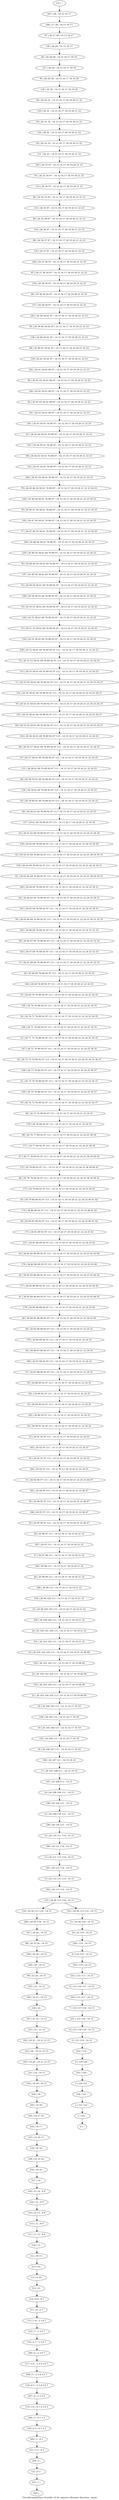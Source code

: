 digraph G {
graph [label="Tree-decomposition of width 10 for register allocator (function _main)"]
0[label="0 | : "];
1[label="1 | 122 : "];
2[label="2 | 121 122 : "];
3[label="3 | 120 121 : "];
4[label="4 | 119 120 : "];
5[label="5 | 115 119 : 14 15 "];
6[label="6 | 115 118 119 : 14 15 "];
7[label="7 | 115 117 118 : 14 15 "];
8[label="8 | 115 116 117 : 14 15 "];
9[label="9 | 114 115 : 14 15 "];
10[label="10 | 24 114 : 14 15 "];
11[label="11 | 24 26 114 : 14 15 "];
12[label="12 | 26 112 113 114 : 14 15 "];
13[label="13 | 26 111 112 114 : 14 15 "];
14[label="14 | 26 110 111 114 : 14 15 "];
15[label="15 | 26 109 110 111 : 14 15 "];
16[label="16 | 26 108 109 111 : 14 15 "];
17[label="17 | 26 107 108 111 : 14 15 18 19 "];
18[label="18 | 26 106 107 111 : 14 15 16 17 18 19 "];
19[label="19 | 26 105 106 111 : 14 15 16 17 18 19 "];
20[label="20 | 26 104 105 111 : 14 15 16 17 18 19 "];
21[label="21 | 26 103 104 105 111 : 14 15 16 17 18 19 48 49 "];
22[label="22 | 26 102 103 105 111 : 14 15 16 17 18 19 48 49 "];
23[label="23 | 26 101 102 105 111 : 14 15 16 17 18 19 21 22 48 49 "];
24[label="24 | 26 100 101 105 111 : 14 15 16 17 18 19 21 22 "];
25[label="25 | 26 99 100 105 111 : 14 15 16 17 18 19 21 22 "];
26[label="26 | 26 98 99 111 : 14 15 16 17 18 19 20 21 22 "];
27[label="27 | 26 97 98 111 : 14 15 16 17 18 19 20 21 22 "];
28[label="28 | 26 96 97 111 : 14 15 16 17 18 19 20 21 22 "];
29[label="29 | 26 95 96 97 111 : 14 15 16 17 18 19 20 21 22 46 47 "];
30[label="30 | 26 94 95 97 111 : 14 15 16 17 18 19 20 21 22 46 47 "];
31[label="31 | 26 93 94 97 111 : 14 15 16 17 18 19 20 21 22 24 25 46 47 "];
32[label="32 | 26 92 93 97 111 : 14 15 16 17 18 19 20 21 22 24 25 "];
33[label="33 | 26 91 92 97 111 : 14 15 16 17 18 19 20 21 22 24 25 "];
34[label="34 | 26 90 91 92 97 111 : 14 15 16 17 18 19 20 21 22 24 25 "];
35[label="35 | 26 89 90 92 97 111 : 14 15 16 17 18 19 20 21 22 24 25 "];
36[label="36 | 26 88 89 92 97 111 : 14 15 16 17 18 19 20 21 22 24 25 "];
37[label="37 | 26 87 88 89 92 97 111 : 14 15 16 17 18 19 20 21 22 24 25 "];
38[label="38 | 26 86 87 89 92 97 111 : 14 15 16 17 18 19 20 21 22 24 25 "];
39[label="39 | 26 85 86 89 92 97 111 : 14 15 16 17 18 19 20 21 22 24 25 "];
40[label="40 | 26 84 85 86 89 92 97 111 : 14 15 16 17 18 19 20 21 22 24 25 45 "];
41[label="41 | 26 83 84 86 89 92 97 111 : 14 15 16 17 18 19 20 21 22 24 25 43 44 45 "];
42[label="42 | 26 82 83 86 89 92 97 111 : 14 15 16 17 18 19 20 21 22 24 25 43 44 45 "];
43[label="43 | 26 81 82 86 89 92 97 111 : 14 15 16 17 18 19 20 21 22 24 25 42 43 44 "];
44[label="44 | 26 80 81 89 92 97 111 : 14 15 16 17 18 19 20 21 22 24 25 40 41 42 "];
45[label="45 | 26 79 80 89 92 97 111 : 14 15 16 17 18 19 20 21 22 24 25 40 41 42 "];
46[label="46 | 26 78 79 89 92 97 111 : 14 15 16 17 18 19 20 21 22 24 25 38 39 40 41 "];
47[label="47 | 26 77 78 89 92 97 111 : 14 15 16 17 18 19 20 21 22 24 25 38 39 40 41 "];
48[label="48 | 26 76 77 89 92 97 111 : 14 15 16 17 18 19 20 21 22 24 25 38 39 "];
49[label="49 | 26 75 76 89 92 97 111 : 14 15 16 17 18 19 20 21 22 24 25 "];
50[label="50 | 26 74 75 76 89 92 97 111 : 14 15 16 17 18 19 20 21 22 24 25 36 37 "];
51[label="51 | 26 73 74 76 89 92 97 111 : 14 15 16 17 18 19 20 21 22 24 25 36 37 "];
52[label="52 | 26 72 73 76 89 92 97 111 : 14 15 16 17 18 19 20 21 22 24 25 34 35 36 37 "];
53[label="53 | 26 71 72 76 89 92 97 111 : 14 15 16 17 18 19 20 21 22 24 25 34 35 "];
54[label="54 | 26 70 71 76 89 92 97 111 : 14 15 16 17 18 19 20 21 22 24 25 34 35 "];
55[label="55 | 26 69 70 76 89 92 97 111 : 14 15 16 17 18 19 20 21 22 24 25 34 35 "];
56[label="56 | 26 68 69 76 89 92 97 111 : 14 15 16 17 18 19 20 21 22 24 25 "];
57[label="57 | 26 67 68 69 76 89 92 97 111 : 14 15 16 17 18 19 20 21 22 24 25 32 33 "];
58[label="58 | 26 66 67 69 76 89 92 97 111 : 14 15 16 17 18 19 20 21 22 24 25 32 33 "];
59[label="59 | 26 65 66 69 76 89 92 97 111 : 14 15 16 17 18 19 20 21 22 24 25 30 31 32 33 "];
60[label="60 | 26 64 65 69 76 89 92 97 111 : 14 15 16 17 18 19 20 21 22 24 25 30 31 "];
61[label="61 | 26 63 64 69 76 89 92 97 111 : 14 15 16 17 18 19 20 21 22 24 25 28 29 30 31 "];
62[label="62 | 26 62 63 69 76 89 92 97 111 : 14 15 16 17 18 19 20 21 22 24 25 28 29 30 31 "];
63[label="63 | 26 61 62 69 76 89 92 97 111 : 14 15 16 17 18 19 20 21 22 24 25 28 29 "];
64[label="64 | 26 60 61 69 76 89 92 97 111 : 14 15 16 17 18 19 20 21 22 24 25 "];
65[label="65 | 26 59 60 61 69 76 89 92 97 111 : 14 15 16 17 18 19 20 21 22 24 25 "];
66[label="66 | 26 58 59 61 69 76 89 92 97 111 : 14 15 16 17 18 19 20 21 22 24 25 "];
67[label="67 | 26 57 58 61 69 76 89 92 97 111 : 14 15 16 17 18 19 20 21 22 24 25 "];
68[label="68 | 26 56 57 58 61 69 76 89 92 97 111 : 14 15 16 17 18 19 20 21 22 24 25 "];
69[label="69 | 26 55 56 58 61 69 76 89 92 97 111 : 14 15 16 17 18 19 20 21 22 24 25 26 27 "];
70[label="70 | 26 54 55 58 61 69 76 89 92 97 111 : 14 15 16 17 18 19 20 21 22 24 25 26 27 "];
71[label="71 | 26 53 54 58 61 69 76 89 92 97 111 : 14 15 16 17 18 19 20 21 22 24 25 26 27 "];
72[label="72 | 26 52 53 58 61 69 76 89 92 97 111 : 14 15 16 17 18 19 20 21 22 24 25 "];
73[label="73 | 26 51 52 58 61 69 76 89 92 97 : 14 15 16 17 18 19 20 21 22 24 25 "];
74[label="74 | 26 50 51 58 61 69 76 89 92 97 : 14 15 16 17 18 19 20 21 22 24 25 "];
75[label="75 | 26 49 50 58 61 69 76 89 92 97 : 14 15 16 17 18 19 20 21 22 24 25 "];
76[label="76 | 26 48 49 50 58 61 69 76 89 97 : 14 15 16 17 18 19 20 21 22 24 25 "];
77[label="77 | 26 47 48 50 58 61 76 89 97 : 14 15 16 17 18 19 20 21 22 23 24 25 "];
78[label="78 | 26 46 47 50 58 61 76 89 97 : 14 15 16 17 18 19 20 21 22 23 24 25 "];
79[label="79 | 26 45 46 50 58 61 76 89 97 : 14 15 16 17 18 19 20 21 22 23 24 25 "];
80[label="80 | 26 44 45 50 61 76 89 97 : 14 15 16 17 18 19 20 21 22 23 "];
81[label="81 | 26 43 44 50 61 76 89 97 : 14 15 16 17 18 19 20 21 22 23 "];
82[label="82 | 26 42 43 50 61 89 97 : 14 15 16 17 18 19 20 21 22 23 "];
83[label="83 | 26 41 42 50 61 89 97 : 14 15 16 17 18 19 20 21 22 23 "];
84[label="84 | 26 40 41 50 61 97 : 14 15 16 17 18 19 20 21 22 23 "];
85[label="85 | 26 39 40 50 61 97 : 14 15 16 17 18 19 20 21 22 23 "];
86[label="86 | 26 38 39 50 97 : 14 15 16 17 18 19 20 21 22 23 "];
87[label="87 | 26 37 38 50 97 : 14 15 16 17 18 19 20 21 22 23 "];
88[label="88 | 26 36 37 97 : 14 15 16 17 18 19 20 21 22 23 "];
89[label="89 | 26 35 36 97 : 14 15 16 17 18 19 20 21 22 23 "];
90[label="90 | 26 34 35 97 : 14 15 16 17 18 19 20 21 22 23 "];
91[label="91 | 26 33 34 97 : 14 15 16 17 18 19 20 21 22 "];
92[label="92 | 26 32 33 : 14 15 16 17 18 19 20 21 22 "];
93[label="93 | 26 31 32 : 14 15 16 17 18 19 20 21 22 "];
94[label="94 | 26 30 31 : 14 15 16 17 18 19 20 21 22 "];
95[label="95 | 26 29 30 : 14 15 16 17 18 19 20 "];
96[label="96 | 26 28 29 : 14 15 16 17 18 19 "];
97[label="97 | 26 27 28 : 14 15 16 17 "];
98[label="98 | 24 25 26 : 14 15 "];
99[label="99 | 23 24 : 14 15 "];
100[label="100 | 22 23 : 14 15 "];
101[label="101 | 21 22 : 12 13 "];
102[label="102 | 20 21 : 10 11 12 13 "];
103[label="103 | 19 20 : 10 11 12 13 "];
104[label="104 | 18 19 : 10 11 "];
105[label="105 | 14 18 : "];
106[label="106 | 14 17 18 : "];
107[label="107 | 14 16 17 : "];
108[label="108 | 14 15 16 : "];
109[label="109 | 13 14 : 8 9 "];
110[label="110 | 12 13 : 8 9 "];
111[label="111 | 11 12 : 8 9 "];
112[label="112 | 10 11 : "];
113[label="113 | 9 10 : "];
114[label="114 | 8 9 : 6 7 "];
115[label="115 | 7 8 : 2 3 6 7 "];
116[label="116 | 6 7 : 2 3 6 7 "];
117[label="117 | 5 6 : 2 3 4 5 6 7 "];
118[label="118 | 4 5 : 2 3 4 5 6 7 "];
119[label="119 | 3 4 : 0 1 2 3 4 5 "];
120[label="120 | 2 3 : 0 1 2 3 "];
121[label="121 | 1 2 : 0 1 "];
122[label="122 | 0 1 : "];
123[label="123 | 24 26 113 114 : 14 15 "];
124[label="124 | 24 26 113 114 : 14 15 "];
125[label="125 | : "];
126[label="126 | 26 28 : 14 15 16 17 "];
127[label="127 | 26 29 : 14 15 16 17 18 19 "];
128[label="128 | 26 30 : 14 15 16 17 18 19 20 "];
129[label="129 | 26 31 : 14 15 16 17 18 19 20 21 22 "];
130[label="130 | 26 32 : 14 15 16 17 18 19 20 21 22 "];
131[label="131 | 26 33 : 14 15 16 17 18 19 20 21 22 "];
132[label="132 | 26 34 97 : 14 15 16 17 18 19 20 21 22 "];
133[label="133 | 26 35 97 : 14 15 16 17 18 19 20 21 22 23 "];
134[label="134 | 26 36 97 : 14 15 16 17 18 19 20 21 22 23 "];
135[label="135 | 26 37 97 : 14 15 16 17 18 19 20 21 22 23 "];
136[label="136 | 26 38 50 97 : 14 15 16 17 18 19 20 21 22 23 "];
137[label="137 | 26 39 50 97 : 14 15 16 17 18 19 20 21 22 23 "];
138[label="138 | 26 40 50 61 97 : 14 15 16 17 18 19 20 21 22 23 "];
139[label="139 | 26 41 50 61 97 : 14 15 16 17 18 19 20 21 22 23 "];
140[label="140 | 26 42 50 61 89 97 : 14 15 16 17 18 19 20 21 22 23 "];
141[label="141 | 26 43 50 61 89 97 : 14 15 16 17 18 19 20 21 22 23 "];
142[label="142 | 26 44 50 61 76 89 97 : 14 15 16 17 18 19 20 21 22 23 "];
143[label="143 | 26 45 50 61 76 89 97 : 14 15 16 17 18 19 20 21 22 23 "];
144[label="144 | 26 46 50 58 61 76 89 97 : 14 15 16 17 18 19 20 21 22 23 24 25 "];
145[label="145 | 26 47 50 58 61 76 89 97 : 14 15 16 17 18 19 20 21 22 23 24 25 "];
146[label="146 | 26 48 50 58 61 76 89 97 : 14 15 16 17 18 19 20 21 22 24 25 "];
147[label="147 | 26 49 50 58 61 69 76 89 97 : 14 15 16 17 18 19 20 21 22 24 25 "];
148[label="148 | 26 50 58 61 69 76 89 92 97 : 14 15 16 17 18 19 20 21 22 24 25 "];
149[label="149 | 26 51 58 61 69 76 89 92 97 : 14 15 16 17 18 19 20 21 22 24 25 "];
150[label="150 | 26 52 58 61 69 76 89 92 97 : 14 15 16 17 18 19 20 21 22 24 25 "];
151[label="151 | 26 53 58 61 69 76 89 92 97 111 : 14 15 16 17 18 19 20 21 22 24 25 "];
152[label="152 | 26 54 58 61 69 76 89 92 97 111 : 14 15 16 17 18 19 20 21 22 24 25 26 27 "];
153[label="153 | 26 55 58 61 69 76 89 92 97 111 : 14 15 16 17 18 19 20 21 22 24 25 26 27 "];
154[label="154 | 26 56 58 61 69 76 89 92 97 111 : 14 15 16 17 18 19 20 21 22 24 25 "];
155[label="155 | 26 58 61 69 76 89 92 97 111 : 14 15 16 17 18 19 20 21 22 24 25 "];
156[label="156 | 26 59 61 69 76 89 92 97 111 : 14 15 16 17 18 19 20 21 22 24 25 "];
157[label="157 | 26 61 69 76 89 92 97 111 : 14 15 16 17 18 19 20 21 22 24 25 "];
158[label="158 | 26 62 69 76 89 92 97 111 : 14 15 16 17 18 19 20 21 22 24 25 28 29 "];
159[label="159 | 26 63 69 76 89 92 97 111 : 14 15 16 17 18 19 20 21 22 24 25 28 29 30 31 "];
160[label="160 | 26 64 69 76 89 92 97 111 : 14 15 16 17 18 19 20 21 22 24 25 30 31 "];
161[label="161 | 26 65 69 76 89 92 97 111 : 14 15 16 17 18 19 20 21 22 24 25 30 31 "];
162[label="162 | 26 66 69 76 89 92 97 111 : 14 15 16 17 18 19 20 21 22 24 25 32 33 "];
163[label="163 | 26 67 69 76 89 92 97 111 : 14 15 16 17 18 19 20 21 22 24 25 32 33 "];
164[label="164 | 26 69 76 89 92 97 111 : 14 15 16 17 18 19 20 21 22 24 25 "];
165[label="165 | 26 70 76 89 92 97 111 : 14 15 16 17 18 19 20 21 22 24 25 34 35 "];
166[label="166 | 26 71 76 89 92 97 111 : 14 15 16 17 18 19 20 21 22 24 25 34 35 "];
167[label="167 | 26 72 76 89 92 97 111 : 14 15 16 17 18 19 20 21 22 24 25 34 35 "];
168[label="168 | 26 73 76 89 92 97 111 : 14 15 16 17 18 19 20 21 22 24 25 36 37 "];
169[label="169 | 26 74 76 89 92 97 111 : 14 15 16 17 18 19 20 21 22 24 25 36 37 "];
170[label="170 | 26 76 89 92 97 111 : 14 15 16 17 18 19 20 21 22 24 25 "];
171[label="171 | 26 77 89 92 97 111 : 14 15 16 17 18 19 20 21 22 24 25 38 39 "];
172[label="172 | 26 78 89 92 97 111 : 14 15 16 17 18 19 20 21 22 24 25 38 39 40 41 "];
173[label="173 | 26 79 89 92 97 111 : 14 15 16 17 18 19 20 21 22 24 25 40 41 "];
174[label="174 | 26 80 89 92 97 111 : 14 15 16 17 18 19 20 21 22 24 25 40 41 42 "];
175[label="175 | 26 81 89 92 97 111 : 14 15 16 17 18 19 20 21 22 24 25 42 "];
176[label="176 | 26 82 86 89 92 97 111 : 14 15 16 17 18 19 20 21 22 24 25 43 44 "];
177[label="177 | 26 83 86 89 92 97 111 : 14 15 16 17 18 19 20 21 22 24 25 43 44 45 "];
178[label="178 | 26 84 86 89 92 97 111 : 14 15 16 17 18 19 20 21 22 24 25 45 "];
179[label="179 | 26 86 89 92 97 111 : 14 15 16 17 18 19 20 21 22 24 25 "];
180[label="180 | 26 87 89 92 97 111 : 14 15 16 17 18 19 20 21 22 24 25 "];
181[label="181 | 26 89 92 97 111 : 14 15 16 17 18 19 20 21 22 24 25 "];
182[label="182 | 26 90 92 97 111 : 14 15 16 17 18 19 20 21 22 24 25 "];
183[label="183 | 26 92 97 111 : 14 15 16 17 18 19 20 21 22 24 25 "];
184[label="184 | 26 93 97 111 : 14 15 16 17 18 19 20 21 22 24 25 "];
185[label="185 | 26 94 97 111 : 14 15 16 17 18 19 20 21 22 46 47 "];
186[label="186 | 26 95 97 111 : 14 15 16 17 18 19 20 21 22 46 47 "];
187[label="187 | 26 97 111 : 14 15 16 17 18 19 20 21 22 "];
188[label="188 | 26 98 111 : 14 15 16 17 18 19 20 21 22 "];
189[label="189 | 26 99 111 : 14 15 16 17 18 19 21 22 "];
190[label="190 | 26 100 105 111 : 14 15 16 17 18 19 21 22 "];
191[label="191 | 26 101 105 111 : 14 15 16 17 18 19 21 22 "];
192[label="192 | 26 102 105 111 : 14 15 16 17 18 19 48 49 "];
193[label="193 | 26 103 105 111 : 14 15 16 17 18 19 48 49 "];
194[label="194 | 26 105 111 : 14 15 16 17 18 19 "];
195[label="195 | 26 106 111 : 14 15 16 17 18 19 "];
196[label="196 | 26 107 111 : 14 15 18 19 "];
197[label="197 | 26 108 111 : 14 15 "];
198[label="198 | 26 109 111 : 14 15 "];
199[label="199 | 26 110 111 : 14 15 "];
200[label="200 | 26 111 114 : 14 15 "];
201[label="201 | 26 112 114 : 14 15 "];
202[label="202 | 26 113 114 : 14 15 "];
203[label="203 | : "];
204[label="204 | 1 : "];
205[label="205 | 2 : 0 1 "];
206[label="206 | 3 : 0 1 2 3 "];
207[label="207 | 4 : 2 3 4 5 "];
208[label="208 | 5 : 2 3 4 5 6 7 "];
209[label="209 | 6 : 2 3 6 7 "];
210[label="210 | 7 : 2 3 6 7 "];
211[label="211 | 8 : 6 7 "];
212[label="212 | 9 : "];
213[label="213 | 10 : "];
214[label="214 | 11 : "];
215[label="215 | 12 : 8 9 "];
216[label="216 | 13 : 8 9 "];
217[label="217 | 14 : "];
218[label="218 | 14 16 : "];
219[label="219 | 14 17 : "];
220[label="220 | 18 : "];
221[label="221 | 19 : 10 11 "];
222[label="222 | 20 : 10 11 12 13 "];
223[label="223 | 21 : 12 13 "];
224[label="224 | 22 : "];
225[label="225 | 23 : 14 15 "];
226[label="226 | 24 : 14 15 "];
227[label="227 | 24 26 : 14 15 "];
228[label="228 | 114 : 14 15 "];
229[label="229 | 115 : 14 15 "];
230[label="230 | 115 117 : 14 15 "];
231[label="231 | 115 118 : 14 15 "];
232[label="232 | 119 : "];
233[label="233 | 120 : "];
234[label="234 | 121 : "];
235[label="235 | 115 117 : 14 15 "];
236[label="236 | 26 99 105 111 : 14 15 16 17 18 19 21 22 "];
237[label="237 | 26 81 86 89 92 97 111 : 14 15 16 17 18 19 20 21 22 24 25 42 "];
238[label="238 | 26 52 58 61 69 76 89 92 97 111 : 14 15 16 17 18 19 20 21 22 24 25 "];
239[label="239 | 26 48 50 58 61 69 76 89 97 : 14 15 16 17 18 19 20 21 22 24 25 "];
240[label="240 | 26 45 50 58 61 76 89 97 : 14 15 16 17 18 19 20 21 22 23 "];
241[label="241 | 26 43 50 61 76 89 97 : 14 15 16 17 18 19 20 21 22 23 "];
242[label="242 | 26 41 50 61 89 97 : 14 15 16 17 18 19 20 21 22 23 "];
243[label="243 | 26 39 50 61 97 : 14 15 16 17 18 19 20 21 22 23 "];
244[label="244 | 26 37 50 97 : 14 15 16 17 18 19 20 21 22 23 "];
245[label="245 | 26 33 97 : 14 15 16 17 18 19 20 21 22 "];
246[label="246 | 27 28 : 14 15 16 17 "];
247[label="247 | 28 : 14 15 16 17 "];
248[label="248 | 24 26 114 : 14 15 "];
249[label="249 | 24 26 : 14 15 "];
250[label="250 | 14 16 : "];
251[label="251 | 1 : "];
252[label="252 | 24 26 113 114 : 14 15 "];
105->106 ;
204->122 ;
121->204 ;
205->121 ;
120->205 ;
206->120 ;
119->206 ;
207->119 ;
118->207 ;
208->118 ;
117->208 ;
209->117 ;
116->209 ;
210->116 ;
115->210 ;
211->115 ;
114->211 ;
212->114 ;
113->212 ;
213->113 ;
112->213 ;
214->112 ;
111->214 ;
215->111 ;
110->215 ;
216->110 ;
109->216 ;
217->109 ;
218->108 ;
107->218 ;
219->107 ;
106->219 ;
220->105 ;
104->220 ;
221->104 ;
103->221 ;
222->103 ;
102->222 ;
223->102 ;
101->223 ;
224->101 ;
100->224 ;
225->100 ;
99->225 ;
226->99 ;
227->98 ;
248->227 ;
124->248 ;
249->226 ;
98->249 ;
250->217 ;
108->250 ;
251->203 ;
122->251 ;
125->247 ;
247->246 ;
246->97 ;
97->126 ;
126->96 ;
96->127 ;
127->95 ;
95->128 ;
128->94 ;
94->129 ;
129->93 ;
93->130 ;
130->92 ;
92->131 ;
131->245 ;
245->91 ;
91->132 ;
132->90 ;
90->133 ;
133->89 ;
89->134 ;
134->88 ;
88->135 ;
135->244 ;
244->87 ;
87->136 ;
136->86 ;
86->137 ;
137->243 ;
243->85 ;
85->138 ;
138->84 ;
84->139 ;
139->242 ;
242->83 ;
83->140 ;
140->82 ;
82->141 ;
141->241 ;
241->81 ;
81->142 ;
142->80 ;
80->143 ;
143->240 ;
240->79 ;
79->144 ;
144->78 ;
78->145 ;
145->77 ;
77->146 ;
146->239 ;
239->76 ;
76->147 ;
147->75 ;
75->148 ;
148->74 ;
74->149 ;
149->73 ;
73->150 ;
150->238 ;
238->72 ;
72->151 ;
151->71 ;
71->152 ;
152->70 ;
70->153 ;
153->69 ;
69->154 ;
154->68 ;
68->67 ;
67->155 ;
155->66 ;
66->156 ;
156->65 ;
65->64 ;
64->157 ;
157->63 ;
63->158 ;
158->62 ;
62->159 ;
159->61 ;
61->160 ;
160->60 ;
60->161 ;
161->59 ;
59->162 ;
162->58 ;
58->163 ;
163->57 ;
57->56 ;
56->164 ;
164->55 ;
55->165 ;
165->54 ;
54->166 ;
166->53 ;
53->167 ;
167->52 ;
52->168 ;
168->51 ;
51->169 ;
169->50 ;
50->49 ;
49->170 ;
170->48 ;
48->171 ;
171->47 ;
47->172 ;
172->46 ;
46->173 ;
173->45 ;
45->174 ;
174->44 ;
44->175 ;
175->237 ;
237->43 ;
43->176 ;
176->42 ;
42->177 ;
177->41 ;
41->178 ;
178->40 ;
40->39 ;
39->179 ;
179->38 ;
38->180 ;
180->37 ;
37->36 ;
36->181 ;
181->35 ;
35->182 ;
182->34 ;
34->33 ;
33->183 ;
183->32 ;
32->184 ;
184->31 ;
31->185 ;
185->30 ;
30->186 ;
186->29 ;
29->28 ;
28->187 ;
187->27 ;
27->188 ;
188->26 ;
26->189 ;
189->236 ;
236->25 ;
25->190 ;
190->24 ;
24->191 ;
191->23 ;
23->192 ;
192->22 ;
22->193 ;
193->21 ;
21->20 ;
20->194 ;
194->19 ;
19->195 ;
195->18 ;
18->196 ;
196->17 ;
17->197 ;
197->16 ;
16->198 ;
198->15 ;
15->199 ;
199->14 ;
14->200 ;
200->13 ;
13->201 ;
201->12 ;
12->202 ;
202->123 ;
11->10 ;
10->228 ;
228->9 ;
9->229 ;
229->235 ;
235->8 ;
8->230 ;
230->7 ;
7->231 ;
231->6 ;
6->5 ;
5->232 ;
232->4 ;
4->233 ;
233->3 ;
3->234 ;
234->2 ;
2->1 ;
1->0 ;
252->11 ;
123->124 ;
123->252 ;
}
